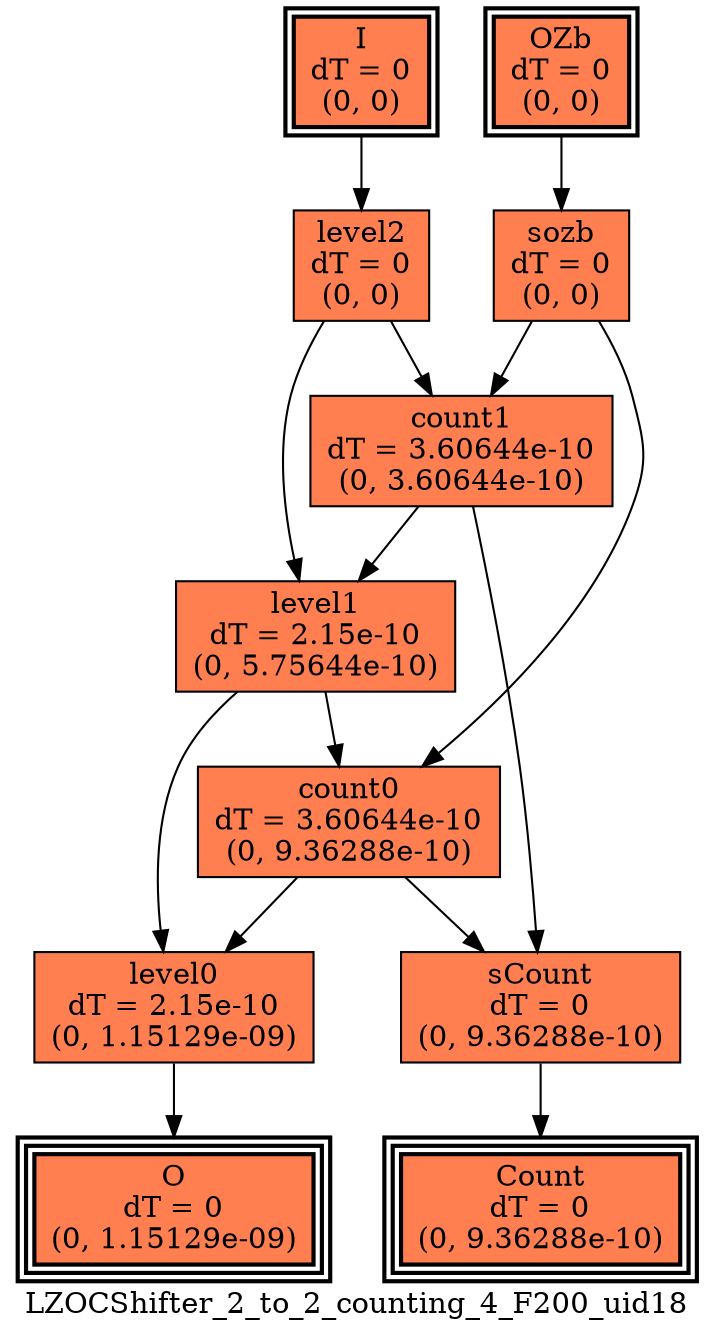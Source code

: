 digraph LZOCShifter_2_to_2_counting_4_F200_uid18
{
	//graph drawing options
	label=LZOCShifter_2_to_2_counting_4_F200_uid18;
	labelloc=bottom;
	labeljust=right;
	ratio=auto;
	nodesep=0.25;
	ranksep=0.5;

	//input/output signals of operator LZOCShifter_2_to_2_counting_4_F200_uid18
	I__LZOCShifter_2_to_2_counting_4_F200_uid18 [ label="I\ndT = 0\n(0, 0)", shape=box, color=black, style="bold, filled", fillcolor=coral, peripheries=2 ];
	OZb__LZOCShifter_2_to_2_counting_4_F200_uid18 [ label="OZb\ndT = 0\n(0, 0)", shape=box, color=black, style="bold, filled", fillcolor=coral, peripheries=2 ];
	Count__LZOCShifter_2_to_2_counting_4_F200_uid18 [ label="Count\ndT = 0\n(0, 9.36288e-10)", shape=box, color=black, style="bold, filled", fillcolor=coral, peripheries=3 ];
	O__LZOCShifter_2_to_2_counting_4_F200_uid18 [ label="O\ndT = 0\n(0, 1.15129e-09)", shape=box, color=black, style="bold, filled", fillcolor=coral, peripheries=3 ];
	{rank=same I__LZOCShifter_2_to_2_counting_4_F200_uid18, OZb__LZOCShifter_2_to_2_counting_4_F200_uid18};
	{rank=same Count__LZOCShifter_2_to_2_counting_4_F200_uid18, O__LZOCShifter_2_to_2_counting_4_F200_uid18};
	//internal signals of operator LZOCShifter_2_to_2_counting_4_F200_uid18
	level2__LZOCShifter_2_to_2_counting_4_F200_uid18 [ label="level2\ndT = 0\n(0, 0)", shape=box, color=black, style=filled, fillcolor=coral, peripheries=1 ];
	sozb__LZOCShifter_2_to_2_counting_4_F200_uid18 [ label="sozb\ndT = 0\n(0, 0)", shape=box, color=black, style=filled, fillcolor=coral, peripheries=1 ];
	count1__LZOCShifter_2_to_2_counting_4_F200_uid18 [ label="count1\ndT = 3.60644e-10\n(0, 3.60644e-10)", shape=box, color=black, style=filled, fillcolor=coral, peripheries=1 ];
	level1__LZOCShifter_2_to_2_counting_4_F200_uid18 [ label="level1\ndT = 2.15e-10\n(0, 5.75644e-10)", shape=box, color=black, style=filled, fillcolor=coral, peripheries=1 ];
	count0__LZOCShifter_2_to_2_counting_4_F200_uid18 [ label="count0\ndT = 3.60644e-10\n(0, 9.36288e-10)", shape=box, color=black, style=filled, fillcolor=coral, peripheries=1 ];
	level0__LZOCShifter_2_to_2_counting_4_F200_uid18 [ label="level0\ndT = 2.15e-10\n(0, 1.15129e-09)", shape=box, color=black, style=filled, fillcolor=coral, peripheries=1 ];
	sCount__LZOCShifter_2_to_2_counting_4_F200_uid18 [ label="sCount\ndT = 0\n(0, 9.36288e-10)", shape=box, color=black, style=filled, fillcolor=coral, peripheries=1 ];

	//subcomponents of operator LZOCShifter_2_to_2_counting_4_F200_uid18

	//input and internal signal connections of operator LZOCShifter_2_to_2_counting_4_F200_uid18
	I__LZOCShifter_2_to_2_counting_4_F200_uid18 -> level2__LZOCShifter_2_to_2_counting_4_F200_uid18 [ arrowhead=normal, arrowsize=1.0, arrowtail=normal, color=black, dir=forward  ];
	OZb__LZOCShifter_2_to_2_counting_4_F200_uid18 -> sozb__LZOCShifter_2_to_2_counting_4_F200_uid18 [ arrowhead=normal, arrowsize=1.0, arrowtail=normal, color=black, dir=forward  ];
	level2__LZOCShifter_2_to_2_counting_4_F200_uid18 -> count1__LZOCShifter_2_to_2_counting_4_F200_uid18 [ arrowhead=normal, arrowsize=1.0, arrowtail=normal, color=black, dir=forward  ];
	level2__LZOCShifter_2_to_2_counting_4_F200_uid18 -> level1__LZOCShifter_2_to_2_counting_4_F200_uid18 [ arrowhead=normal, arrowsize=1.0, arrowtail=normal, color=black, dir=forward  ];
	sozb__LZOCShifter_2_to_2_counting_4_F200_uid18 -> count1__LZOCShifter_2_to_2_counting_4_F200_uid18 [ arrowhead=normal, arrowsize=1.0, arrowtail=normal, color=black, dir=forward  ];
	sozb__LZOCShifter_2_to_2_counting_4_F200_uid18 -> count0__LZOCShifter_2_to_2_counting_4_F200_uid18 [ arrowhead=normal, arrowsize=1.0, arrowtail=normal, color=black, dir=forward  ];
	count1__LZOCShifter_2_to_2_counting_4_F200_uid18 -> level1__LZOCShifter_2_to_2_counting_4_F200_uid18 [ arrowhead=normal, arrowsize=1.0, arrowtail=normal, color=black, dir=forward  ];
	count1__LZOCShifter_2_to_2_counting_4_F200_uid18 -> sCount__LZOCShifter_2_to_2_counting_4_F200_uid18 [ arrowhead=normal, arrowsize=1.0, arrowtail=normal, color=black, dir=forward  ];
	level1__LZOCShifter_2_to_2_counting_4_F200_uid18 -> count0__LZOCShifter_2_to_2_counting_4_F200_uid18 [ arrowhead=normal, arrowsize=1.0, arrowtail=normal, color=black, dir=forward  ];
	level1__LZOCShifter_2_to_2_counting_4_F200_uid18 -> level0__LZOCShifter_2_to_2_counting_4_F200_uid18 [ arrowhead=normal, arrowsize=1.0, arrowtail=normal, color=black, dir=forward  ];
	count0__LZOCShifter_2_to_2_counting_4_F200_uid18 -> level0__LZOCShifter_2_to_2_counting_4_F200_uid18 [ arrowhead=normal, arrowsize=1.0, arrowtail=normal, color=black, dir=forward  ];
	count0__LZOCShifter_2_to_2_counting_4_F200_uid18 -> sCount__LZOCShifter_2_to_2_counting_4_F200_uid18 [ arrowhead=normal, arrowsize=1.0, arrowtail=normal, color=black, dir=forward  ];
	level0__LZOCShifter_2_to_2_counting_4_F200_uid18 -> O__LZOCShifter_2_to_2_counting_4_F200_uid18 [ arrowhead=normal, arrowsize=1.0, arrowtail=normal, color=black, dir=forward  ];
	sCount__LZOCShifter_2_to_2_counting_4_F200_uid18 -> Count__LZOCShifter_2_to_2_counting_4_F200_uid18 [ arrowhead=normal, arrowsize=1.0, arrowtail=normal, color=black, dir=forward  ];
}

